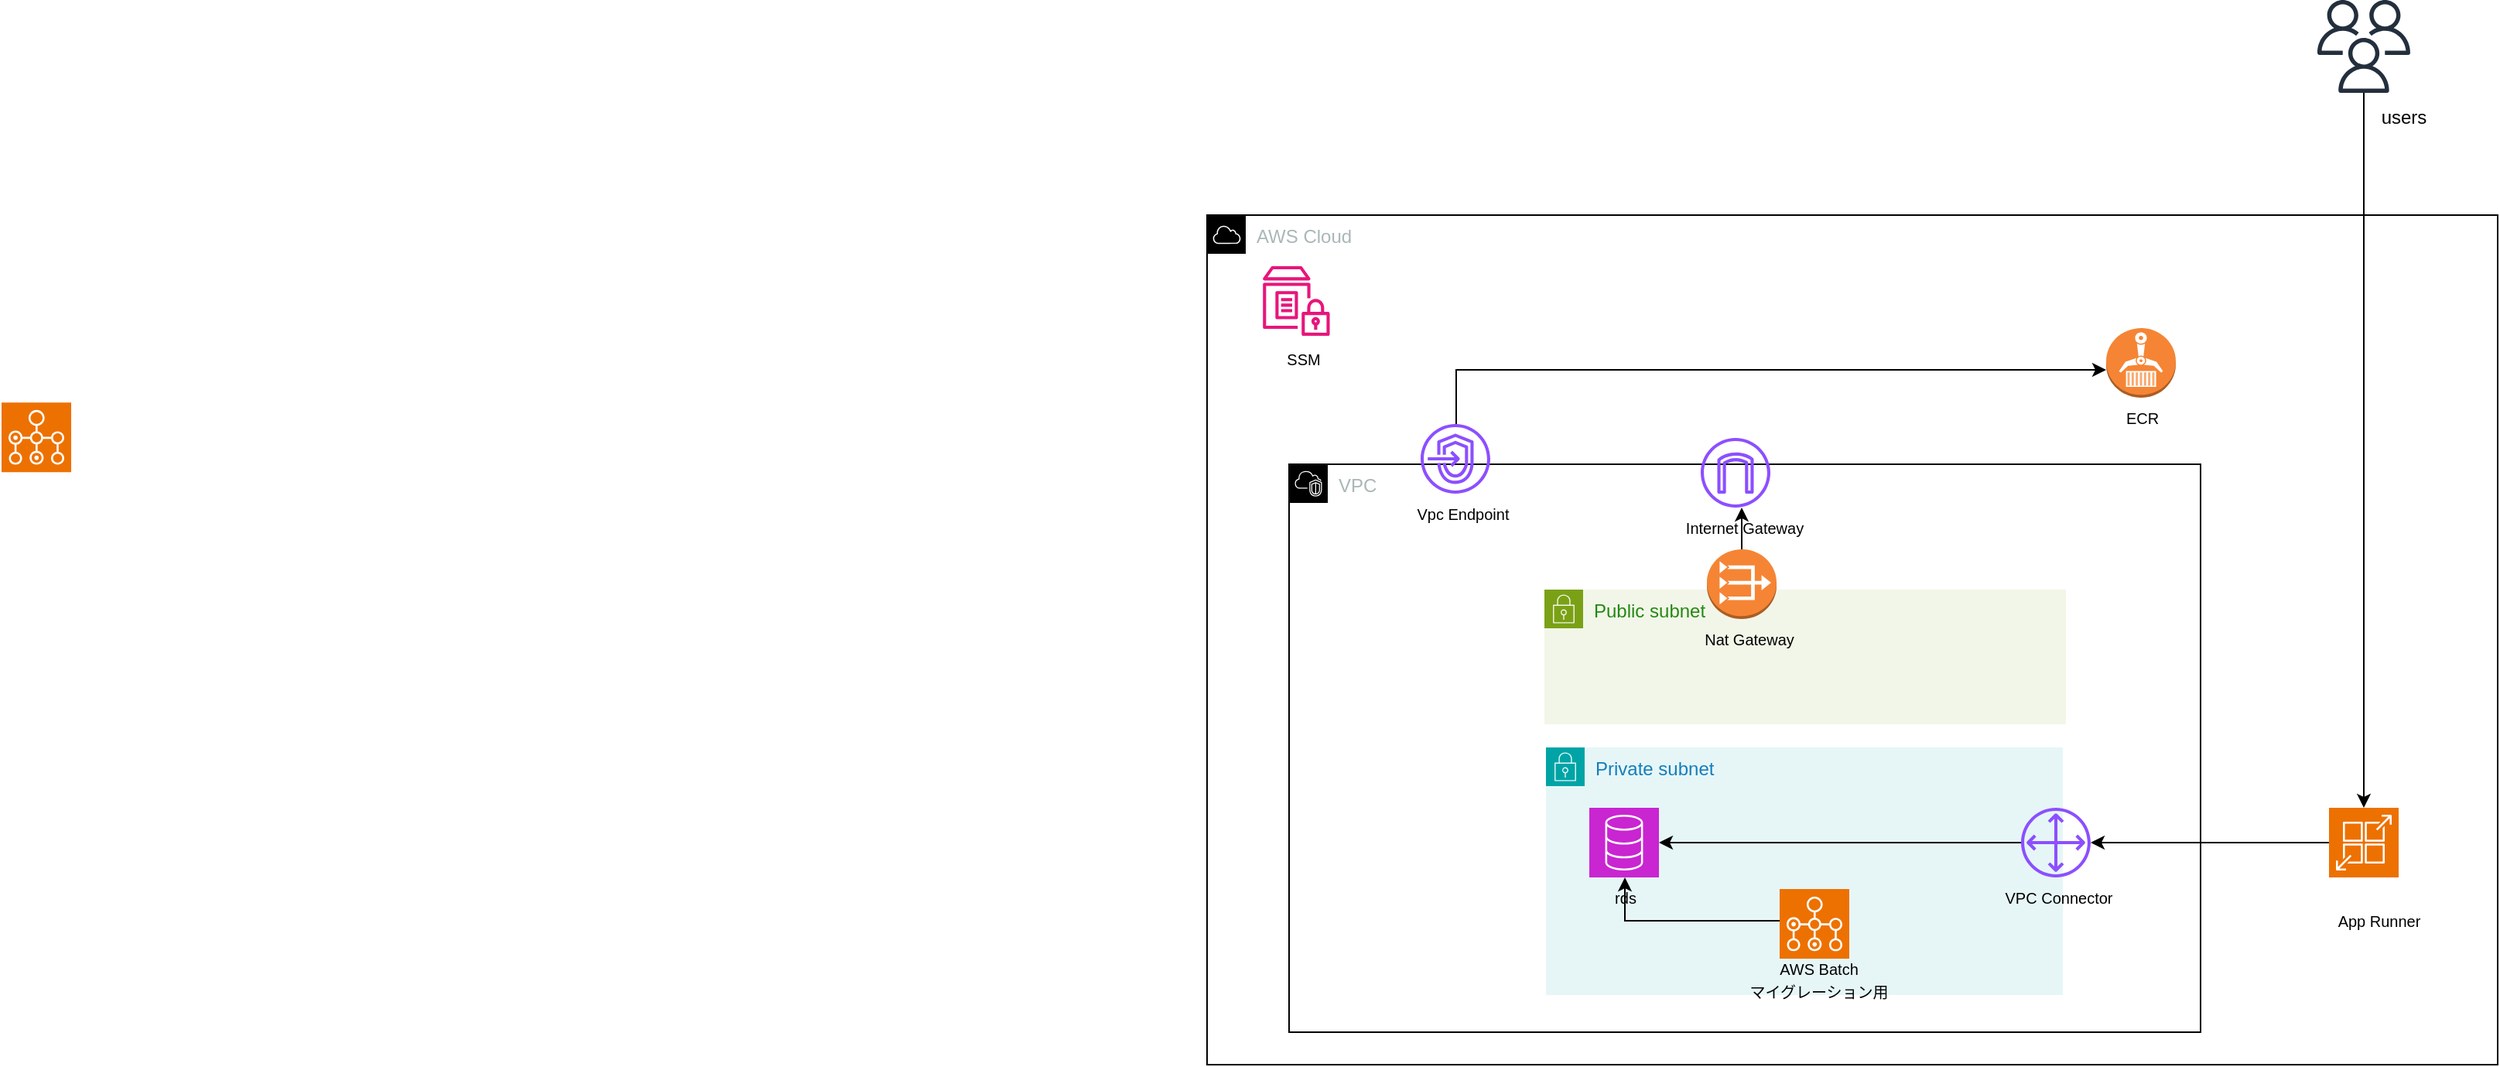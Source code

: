<mxfile version="28.0.6">
  <diagram id="t3ZfkelsdCKtqb3b9uK7" name="インフラ構成図">
    <mxGraphModel grid="0" page="0" gridSize="10" guides="1" tooltips="1" connect="1" arrows="1" fold="1" pageScale="1" pageWidth="827" pageHeight="1169" background="none" math="0" shadow="0">
      <root>
        <mxCell id="0" />
        <mxCell id="1" parent="0" />
        <mxCell id="kA7K5sc3ySlYg232Aals-64" value="AWS Cloud" style="sketch=0;outlineConnect=0;gradientColor=none;html=1;whiteSpace=wrap;fontSize=12;fontStyle=0;shape=mxgraph.aws4.group;grIcon=mxgraph.aws4.group_aws_cloud;strokeColor=default;fillColor=none;verticalAlign=top;align=left;spacingLeft=30;fontColor=#AAB7B8;dashed=0;direction=east;movable=1;resizable=1;rotatable=1;deletable=1;editable=1;locked=0;connectable=1;" vertex="1" parent="1">
          <mxGeometry x="-686" y="378" width="834" height="549" as="geometry" />
        </mxCell>
        <mxCell id="kA7K5sc3ySlYg232Aals-66" value="VPC" style="points=[[0,0],[0.25,0],[0.5,0],[0.75,0],[1,0],[1,0.25],[1,0.5],[1,0.75],[1,1],[0.75,1],[0.5,1],[0.25,1],[0,1],[0,0.75],[0,0.5],[0,0.25]];outlineConnect=0;gradientColor=none;html=1;whiteSpace=wrap;fontSize=12;fontStyle=0;container=1;pointerEvents=0;collapsible=0;recursiveResize=0;shape=mxgraph.aws4.group;grIcon=mxgraph.aws4.group_vpc2;strokeColor=default;fillColor=none;verticalAlign=top;align=left;spacingLeft=30;fontColor=#AAB7B8;dashed=0;" vertex="1" parent="1">
          <mxGeometry x="-633" y="539" width="589" height="367" as="geometry" />
        </mxCell>
        <mxCell id="kA7K5sc3ySlYg232Aals-69" value="" style="sketch=0;outlineConnect=0;fontColor=#232F3E;gradientColor=none;fillColor=#8C4FFF;strokeColor=none;dashed=0;verticalLabelPosition=bottom;verticalAlign=top;align=center;html=1;fontSize=12;fontStyle=0;aspect=fixed;pointerEvents=1;shape=mxgraph.aws4.endpoints;" vertex="1" parent="kA7K5sc3ySlYg232Aals-66">
          <mxGeometry x="85" y="-26" width="45" height="45" as="geometry" />
        </mxCell>
        <mxCell id="kA7K5sc3ySlYg232Aals-68" value="" style="sketch=0;outlineConnect=0;fontColor=#232F3E;gradientColor=none;fillColor=#8C4FFF;strokeColor=none;dashed=0;verticalLabelPosition=bottom;verticalAlign=top;align=center;html=1;fontSize=12;fontStyle=0;aspect=fixed;pointerEvents=1;shape=mxgraph.aws4.internet_gateway;" vertex="1" parent="kA7K5sc3ySlYg232Aals-66">
          <mxGeometry x="266" y="-17" width="45" height="45" as="geometry" />
        </mxCell>
        <mxCell id="kA7K5sc3ySlYg232Aals-67" value="&lt;font style=&quot;font-size: 10px;&quot;&gt;Internet G&lt;span style=&quot;background-color: initial;&quot;&gt;ateway&lt;/span&gt;&lt;/font&gt;" style="text;html=1;align=center;verticalAlign=middle;resizable=0;points=[];autosize=1;strokeColor=none;fillColor=none;" vertex="1" parent="kA7K5sc3ySlYg232Aals-66">
          <mxGeometry x="247" y="28" width="94" height="26" as="geometry" />
        </mxCell>
        <mxCell id="kA7K5sc3ySlYg232Aals-72" value="Private subnet" style="points=[[0,0],[0.25,0],[0.5,0],[0.75,0],[1,0],[1,0.25],[1,0.5],[1,0.75],[1,1],[0.75,1],[0.5,1],[0.25,1],[0,1],[0,0.75],[0,0.5],[0,0.25]];outlineConnect=0;gradientColor=none;html=1;whiteSpace=wrap;fontSize=12;fontStyle=0;container=1;pointerEvents=0;collapsible=0;recursiveResize=0;shape=mxgraph.aws4.group;grIcon=mxgraph.aws4.group_security_group;grStroke=0;strokeColor=#00A4A6;fillColor=#E6F6F7;verticalAlign=top;align=left;spacingLeft=30;fontColor=#147EBA;dashed=0;" vertex="1" parent="1">
          <mxGeometry x="-467" y="722" width="334" height="160" as="geometry" />
        </mxCell>
        <mxCell id="kA7K5sc3ySlYg232Aals-74" value="" style="sketch=0;points=[[0,0,0],[0.25,0,0],[0.5,0,0],[0.75,0,0],[1,0,0],[0,1,0],[0.25,1,0],[0.5,1,0],[0.75,1,0],[1,1,0],[0,0.25,0],[0,0.5,0],[0,0.75,0],[1,0.25,0],[1,0.5,0],[1,0.75,0]];outlineConnect=0;fontColor=#232F3E;fillColor=#C925D1;strokeColor=#ffffff;dashed=0;verticalLabelPosition=bottom;verticalAlign=top;align=center;html=1;fontSize=12;fontStyle=0;aspect=fixed;shape=mxgraph.aws4.resourceIcon;resIcon=mxgraph.aws4.database;" vertex="1" parent="kA7K5sc3ySlYg232Aals-72">
          <mxGeometry x="28" y="39" width="45" height="45" as="geometry" />
        </mxCell>
        <mxCell id="SYO9HQyrmS-Qv4K9v25R-28" value="&lt;font style=&quot;font-size: 10px;&quot;&gt;rds&lt;/font&gt;" style="text;html=1;align=center;verticalAlign=middle;resizable=0;points=[];autosize=1;strokeColor=none;fillColor=none;" vertex="1" parent="kA7K5sc3ySlYg232Aals-72">
          <mxGeometry x="34.5" y="84" width="32" height="26" as="geometry" />
        </mxCell>
        <mxCell id="eGU3llpm9WrEKqX8-Z8R-14" value="&lt;font style=&quot;font-size: 10px;&quot;&gt;VPC Connector&lt;/font&gt;" style="text;html=1;align=center;verticalAlign=middle;resizable=0;points=[];autosize=1;strokeColor=none;fillColor=none;" vertex="1" parent="kA7K5sc3ySlYg232Aals-72">
          <mxGeometry x="287" y="84" width="87" height="26" as="geometry" />
        </mxCell>
        <mxCell id="QzXGxKZulGZRJOYpf9lf-2" value="" style="sketch=0;points=[[0,0,0],[0.25,0,0],[0.5,0,0],[0.75,0,0],[1,0,0],[0,1,0],[0.25,1,0],[0.5,1,0],[0.75,1,0],[1,1,0],[0,0.25,0],[0,0.5,0],[0,0.75,0],[1,0.25,0],[1,0.5,0],[1,0.75,0]];outlineConnect=0;fontColor=#232F3E;fillColor=#ED7100;strokeColor=#ffffff;dashed=0;verticalLabelPosition=bottom;verticalAlign=top;align=center;html=1;fontSize=12;fontStyle=0;aspect=fixed;shape=mxgraph.aws4.resourceIcon;resIcon=mxgraph.aws4.batch;" vertex="1" parent="kA7K5sc3ySlYg232Aals-72">
          <mxGeometry x="151" y="91.5" width="45" height="45" as="geometry" />
        </mxCell>
        <mxCell id="QzXGxKZulGZRJOYpf9lf-4" style="edgeStyle=orthogonalEdgeStyle;rounded=0;orthogonalLoop=1;jettySize=auto;html=1;" edge="1" parent="kA7K5sc3ySlYg232Aals-72" source="QzXGxKZulGZRJOYpf9lf-2" target="kA7K5sc3ySlYg232Aals-74">
          <mxGeometry relative="1" as="geometry">
            <Array as="points">
              <mxPoint x="51" y="112" />
            </Array>
          </mxGeometry>
        </mxCell>
        <mxCell id="kA7K5sc3ySlYg232Aals-92" value="Public subnet" style="points=[[0,0],[0.25,0],[0.5,0],[0.75,0],[1,0],[1,0.25],[1,0.5],[1,0.75],[1,1],[0.75,1],[0.5,1],[0.25,1],[0,1],[0,0.75],[0,0.5],[0,0.25]];outlineConnect=0;gradientColor=none;html=1;whiteSpace=wrap;fontSize=12;fontStyle=0;container=1;pointerEvents=0;collapsible=0;recursiveResize=0;shape=mxgraph.aws4.group;grIcon=mxgraph.aws4.group_security_group;grStroke=0;strokeColor=#7AA116;fillColor=#F2F6E8;verticalAlign=top;align=left;spacingLeft=30;fontColor=#248814;dashed=0;" vertex="1" parent="1">
          <mxGeometry x="-468" y="620" width="337" height="87" as="geometry" />
        </mxCell>
        <mxCell id="kA7K5sc3ySlYg232Aals-93" value="&lt;span style=&quot;font-size: 10px;&quot;&gt;Nat Gateway&lt;/span&gt;" style="text;html=1;align=center;verticalAlign=middle;resizable=0;points=[];autosize=1;strokeColor=none;fillColor=none;" vertex="1" parent="kA7K5sc3ySlYg232Aals-92">
          <mxGeometry x="94" y="19" width="76" height="26" as="geometry" />
        </mxCell>
        <mxCell id="kA7K5sc3ySlYg232Aals-121" value="" style="outlineConnect=0;dashed=0;verticalLabelPosition=bottom;verticalAlign=top;align=center;html=1;shape=mxgraph.aws3.vpc_nat_gateway;fillColor=#F58534;gradientColor=none;" vertex="1" parent="kA7K5sc3ySlYg232Aals-92">
          <mxGeometry x="105" y="-26" width="45" height="45" as="geometry" />
        </mxCell>
        <mxCell id="kA7K5sc3ySlYg232Aals-103" value="" style="sketch=0;outlineConnect=0;fontColor=#232F3E;gradientColor=none;fillColor=#232F3D;strokeColor=none;dashed=0;verticalLabelPosition=bottom;verticalAlign=top;align=center;html=1;fontSize=12;fontStyle=0;aspect=fixed;pointerEvents=1;shape=mxgraph.aws4.users;" vertex="1" parent="1">
          <mxGeometry x="31.5" y="239" width="60" height="60" as="geometry" />
        </mxCell>
        <mxCell id="kA7K5sc3ySlYg232Aals-105" value="users" style="text;html=1;align=center;verticalAlign=middle;resizable=0;points=[];autosize=1;strokeColor=none;fillColor=none;" vertex="1" parent="1">
          <mxGeometry x="63" y="302" width="47" height="26" as="geometry" />
        </mxCell>
        <mxCell id="kA7K5sc3ySlYg232Aals-109" style="edgeStyle=orthogonalEdgeStyle;rounded=0;orthogonalLoop=1;jettySize=auto;html=1;endArrow=none;endFill=0;startArrow=classic;startFill=1;" edge="1" parent="1" source="kA7K5sc3ySlYg232Aals-110" target="kA7K5sc3ySlYg232Aals-69">
          <mxGeometry relative="1" as="geometry">
            <Array as="points">
              <mxPoint x="-525" y="478" />
            </Array>
          </mxGeometry>
        </mxCell>
        <mxCell id="kA7K5sc3ySlYg232Aals-110" value="" style="outlineConnect=0;dashed=0;verticalLabelPosition=bottom;verticalAlign=top;align=center;html=1;shape=mxgraph.aws3.ecr;fillColor=#F58534;gradientColor=none;" vertex="1" parent="1">
          <mxGeometry x="-105" y="451" width="45" height="45" as="geometry" />
        </mxCell>
        <mxCell id="kA7K5sc3ySlYg232Aals-115" value="" style="sketch=0;outlineConnect=0;fontColor=#232F3E;gradientColor=none;fillColor=#E7157B;strokeColor=none;dashed=0;verticalLabelPosition=bottom;verticalAlign=top;align=center;html=1;fontSize=12;fontStyle=0;aspect=fixed;pointerEvents=1;shape=mxgraph.aws4.parameter_store;" vertex="1" parent="1">
          <mxGeometry x="-650" y="411" width="43.27" height="45" as="geometry" />
        </mxCell>
        <mxCell id="kA7K5sc3ySlYg232Aals-116" value="&lt;span style=&quot;font-size: 10px;&quot;&gt;SSM&lt;/span&gt;" style="text;html=1;align=center;verticalAlign=middle;resizable=0;points=[];autosize=1;strokeColor=none;fillColor=none;" vertex="1" parent="1">
          <mxGeometry x="-644" y="458" width="40" height="26" as="geometry" />
        </mxCell>
        <mxCell id="eGU3llpm9WrEKqX8-Z8R-2" value="&lt;span style=&quot;font-size: 10px;&quot;&gt;App Runner&lt;/span&gt;" style="text;html=1;align=center;verticalAlign=middle;resizable=0;points=[];autosize=1;strokeColor=none;fillColor=none;" vertex="1" parent="1">
          <mxGeometry x="35.5" y="821" width="71" height="26" as="geometry" />
        </mxCell>
        <mxCell id="kA7K5sc3ySlYg232Aals-112" value="&lt;span style=&quot;font-size: 10px;&quot;&gt;ECR&lt;/span&gt;" style="text;html=1;align=center;verticalAlign=middle;resizable=0;points=[];autosize=1;strokeColor=none;fillColor=none;" vertex="1" parent="1">
          <mxGeometry x="-102" y="496" width="39" height="26" as="geometry" />
        </mxCell>
        <mxCell id="eGU3llpm9WrEKqX8-Z8R-12" style="edgeStyle=orthogonalEdgeStyle;rounded=0;orthogonalLoop=1;jettySize=auto;html=1;" edge="1" parent="1" source="eGU3llpm9WrEKqX8-Z8R-1" target="eGU3llpm9WrEKqX8-Z8R-11">
          <mxGeometry relative="1" as="geometry" />
        </mxCell>
        <mxCell id="eGU3llpm9WrEKqX8-Z8R-1" value="" style="sketch=0;points=[[0,0,0],[0.25,0,0],[0.5,0,0],[0.75,0,0],[1,0,0],[0,1,0],[0.25,1,0],[0.5,1,0],[0.75,1,0],[1,1,0],[0,0.25,0],[0,0.5,0],[0,0.75,0],[1,0.25,0],[1,0.5,0],[1,0.75,0]];outlineConnect=0;fontColor=#232F3E;fillColor=#ED7100;strokeColor=#ffffff;dashed=0;verticalLabelPosition=bottom;verticalAlign=top;align=center;html=1;fontSize=12;fontStyle=0;aspect=fixed;shape=mxgraph.aws4.resourceIcon;resIcon=mxgraph.aws4.app_runner;" vertex="1" parent="1">
          <mxGeometry x="39" y="761" width="45" height="45" as="geometry" />
        </mxCell>
        <mxCell id="kA7K5sc3ySlYg232Aals-70" value="&lt;font style=&quot;font-size: 10px;&quot;&gt;Vpc Endpoint&lt;/font&gt;" style="text;html=1;align=center;verticalAlign=middle;resizable=0;points=[];autosize=1;strokeColor=none;fillColor=none;" vertex="1" parent="1">
          <mxGeometry x="-560" y="558" width="77" height="26" as="geometry" />
        </mxCell>
        <mxCell id="eGU3llpm9WrEKqX8-Z8R-8" style="edgeStyle=orthogonalEdgeStyle;rounded=0;orthogonalLoop=1;jettySize=auto;html=1;" edge="1" parent="1" source="kA7K5sc3ySlYg232Aals-121" target="kA7K5sc3ySlYg232Aals-68">
          <mxGeometry relative="1" as="geometry">
            <Array as="points">
              <mxPoint x="-331" y="552" />
            </Array>
          </mxGeometry>
        </mxCell>
        <mxCell id="eGU3llpm9WrEKqX8-Z8R-9" style="edgeStyle=orthogonalEdgeStyle;rounded=0;orthogonalLoop=1;jettySize=auto;html=1;entryX=0.5;entryY=0;entryDx=0;entryDy=0;entryPerimeter=0;" edge="1" parent="1" source="kA7K5sc3ySlYg232Aals-103" target="eGU3llpm9WrEKqX8-Z8R-1">
          <mxGeometry relative="1" as="geometry" />
        </mxCell>
        <mxCell id="eGU3llpm9WrEKqX8-Z8R-11" value="" style="sketch=0;outlineConnect=0;fontColor=#232F3E;gradientColor=none;fillColor=#8C4FFF;strokeColor=none;dashed=0;verticalLabelPosition=bottom;verticalAlign=top;align=center;html=1;fontSize=12;fontStyle=0;aspect=fixed;pointerEvents=1;shape=mxgraph.aws4.customer_gateway;" vertex="1" parent="1">
          <mxGeometry x="-160" y="761" width="45" height="45" as="geometry" />
        </mxCell>
        <mxCell id="eGU3llpm9WrEKqX8-Z8R-13" style="edgeStyle=orthogonalEdgeStyle;rounded=0;orthogonalLoop=1;jettySize=auto;html=1;entryX=1;entryY=0.5;entryDx=0;entryDy=0;entryPerimeter=0;" edge="1" parent="1" source="eGU3llpm9WrEKqX8-Z8R-11" target="kA7K5sc3ySlYg232Aals-74">
          <mxGeometry relative="1" as="geometry" />
        </mxCell>
        <mxCell id="QzXGxKZulGZRJOYpf9lf-1" value="" style="sketch=0;points=[[0,0,0],[0.25,0,0],[0.5,0,0],[0.75,0,0],[1,0,0],[0,1,0],[0.25,1,0],[0.5,1,0],[0.75,1,0],[1,1,0],[0,0.25,0],[0,0.5,0],[0,0.75,0],[1,0.25,0],[1,0.5,0],[1,0.75,0]];outlineConnect=0;fontColor=#232F3E;fillColor=#ED7100;strokeColor=#ffffff;dashed=0;verticalLabelPosition=bottom;verticalAlign=top;align=center;html=1;fontSize=12;fontStyle=0;aspect=fixed;shape=mxgraph.aws4.resourceIcon;resIcon=mxgraph.aws4.batch;" vertex="1" parent="1">
          <mxGeometry x="-1465" y="499.1" width="45" height="45" as="geometry" />
        </mxCell>
        <mxCell id="QzXGxKZulGZRJOYpf9lf-5" value="&lt;font style=&quot;font-size: 10px;&quot;&gt;AWS Batch&lt;/font&gt;&lt;div&gt;&lt;font style=&quot;font-size: 10px;&quot;&gt;マイグレーション用&lt;/font&gt;&lt;/div&gt;" style="text;html=1;align=center;verticalAlign=middle;resizable=0;points=[];autosize=1;strokeColor=none;fillColor=none;" vertex="1" parent="1">
          <mxGeometry x="-344" y="851" width="106" height="41" as="geometry" />
        </mxCell>
      </root>
    </mxGraphModel>
  </diagram>
</mxfile>
